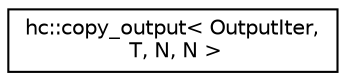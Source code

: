 digraph "Graphical Class Hierarchy"
{
  edge [fontname="Helvetica",fontsize="10",labelfontname="Helvetica",labelfontsize="10"];
  node [fontname="Helvetica",fontsize="10",shape=record];
  rankdir="LR";
  Node1 [label="hc::copy_output\< OutputIter,\l T, N, N \>",height=0.2,width=0.4,color="black", fillcolor="white", style="filled",URL="$structhc_1_1copy__output_3_01OutputIter_00_01T_00_01N_00_01N_01_4.html"];
}
